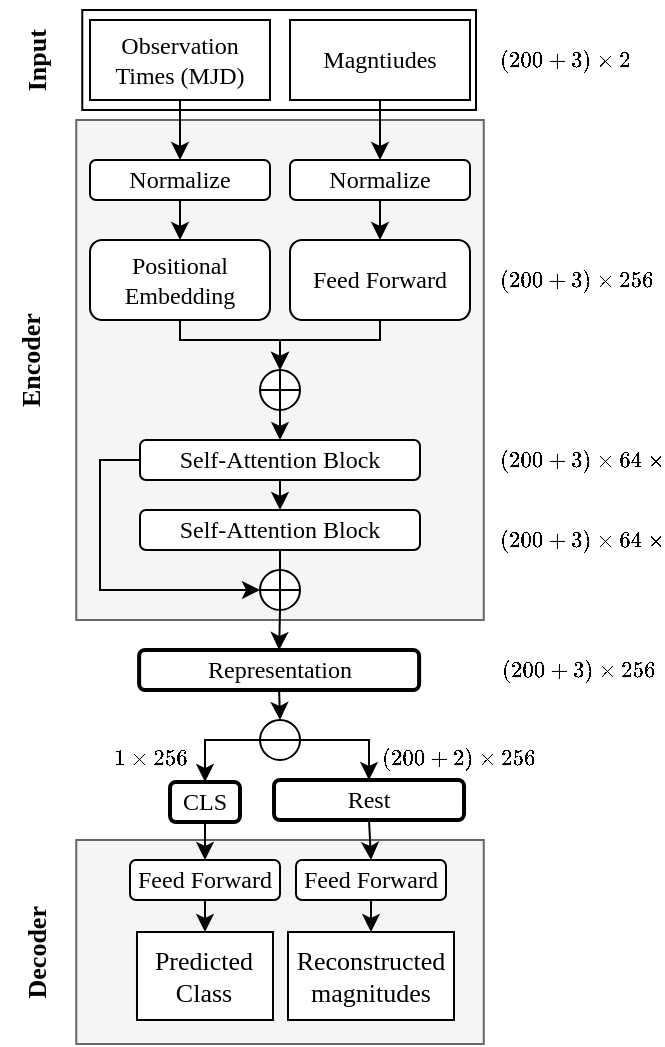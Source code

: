<mxfile version="20.5.3" type="github">
  <diagram id="W8CDuQxTGTZ4ej3YejX5" name="Page-1">
    <mxGraphModel dx="782" dy="448" grid="1" gridSize="10" guides="1" tooltips="1" connect="1" arrows="1" fold="1" page="1" pageScale="1" pageWidth="850" pageHeight="1100" math="1" shadow="0">
      <root>
        <mxCell id="0" />
        <mxCell id="1" parent="0" />
        <mxCell id="PnS1yGOj6jQM3zGKcHUd-1" value="" style="rounded=0;whiteSpace=wrap;html=1;fontFamily=Times New Roman;fillColor=#f5f5f5;strokeColor=#666666;fontColor=#333333;" vertex="1" parent="1">
          <mxGeometry x="163.13" y="590" width="203.75" height="102" as="geometry" />
        </mxCell>
        <mxCell id="PnS1yGOj6jQM3zGKcHUd-2" value="" style="rounded=0;whiteSpace=wrap;html=1;fontFamily=Times New Roman;fontSize=13;" vertex="1" parent="1">
          <mxGeometry x="166.13" y="175" width="196.87" height="50" as="geometry" />
        </mxCell>
        <mxCell id="PnS1yGOj6jQM3zGKcHUd-3" value="" style="rounded=0;whiteSpace=wrap;html=1;fontFamily=Times New Roman;fillColor=#f5f5f5;strokeColor=#666666;fontColor=#333333;" vertex="1" parent="1">
          <mxGeometry x="163.13" y="230" width="203.75" height="250" as="geometry" />
        </mxCell>
        <mxCell id="PnS1yGOj6jQM3zGKcHUd-4" style="edgeStyle=orthogonalEdgeStyle;rounded=0;orthogonalLoop=1;jettySize=auto;html=1;exitX=0.5;exitY=1;exitDx=0;exitDy=0;entryX=0.5;entryY=0;entryDx=0;entryDy=0;fontFamily=Times New Roman;" edge="1" parent="1" source="PnS1yGOj6jQM3zGKcHUd-5" target="PnS1yGOj6jQM3zGKcHUd-9">
          <mxGeometry relative="1" as="geometry" />
        </mxCell>
        <mxCell id="PnS1yGOj6jQM3zGKcHUd-5" value="Observation Times (MJD)" style="rounded=0;whiteSpace=wrap;html=1;fontFamily=Times New Roman;" vertex="1" parent="1">
          <mxGeometry x="170" y="180" width="90" height="40" as="geometry" />
        </mxCell>
        <mxCell id="PnS1yGOj6jQM3zGKcHUd-6" style="edgeStyle=orthogonalEdgeStyle;rounded=0;orthogonalLoop=1;jettySize=auto;html=1;exitX=0.5;exitY=1;exitDx=0;exitDy=0;entryX=0.5;entryY=0;entryDx=0;entryDy=0;fontFamily=Times New Roman;" edge="1" parent="1" source="PnS1yGOj6jQM3zGKcHUd-7" target="PnS1yGOj6jQM3zGKcHUd-11">
          <mxGeometry relative="1" as="geometry" />
        </mxCell>
        <mxCell id="PnS1yGOj6jQM3zGKcHUd-7" value="Magntiudes" style="rounded=0;whiteSpace=wrap;html=1;fontFamily=Times New Roman;" vertex="1" parent="1">
          <mxGeometry x="270" y="180" width="90" height="40" as="geometry" />
        </mxCell>
        <mxCell id="PnS1yGOj6jQM3zGKcHUd-8" style="edgeStyle=orthogonalEdgeStyle;rounded=0;orthogonalLoop=1;jettySize=auto;html=1;exitX=0.5;exitY=1;exitDx=0;exitDy=0;entryX=0.5;entryY=0;entryDx=0;entryDy=0;fontFamily=Times New Roman;" edge="1" parent="1" source="PnS1yGOj6jQM3zGKcHUd-9" target="PnS1yGOj6jQM3zGKcHUd-13">
          <mxGeometry relative="1" as="geometry" />
        </mxCell>
        <mxCell id="PnS1yGOj6jQM3zGKcHUd-9" value="Normalize" style="rounded=1;whiteSpace=wrap;html=1;fontFamily=Times New Roman;" vertex="1" parent="1">
          <mxGeometry x="170" y="250" width="90" height="20" as="geometry" />
        </mxCell>
        <mxCell id="PnS1yGOj6jQM3zGKcHUd-10" style="edgeStyle=orthogonalEdgeStyle;rounded=0;orthogonalLoop=1;jettySize=auto;html=1;exitX=0.5;exitY=1;exitDx=0;exitDy=0;entryX=0.5;entryY=0;entryDx=0;entryDy=0;fontFamily=Times New Roman;" edge="1" parent="1" source="PnS1yGOj6jQM3zGKcHUd-11" target="PnS1yGOj6jQM3zGKcHUd-15">
          <mxGeometry relative="1" as="geometry" />
        </mxCell>
        <mxCell id="PnS1yGOj6jQM3zGKcHUd-11" value="Normalize" style="rounded=1;whiteSpace=wrap;html=1;fontFamily=Times New Roman;" vertex="1" parent="1">
          <mxGeometry x="270" y="250" width="90" height="20" as="geometry" />
        </mxCell>
        <mxCell id="PnS1yGOj6jQM3zGKcHUd-12" style="edgeStyle=orthogonalEdgeStyle;rounded=0;orthogonalLoop=1;jettySize=auto;html=1;exitX=0.5;exitY=1;exitDx=0;exitDy=0;entryX=0.5;entryY=0;entryDx=0;entryDy=0;fontFamily=Times New Roman;" edge="1" parent="1" source="PnS1yGOj6jQM3zGKcHUd-13" target="PnS1yGOj6jQM3zGKcHUd-17">
          <mxGeometry relative="1" as="geometry">
            <Array as="points">
              <mxPoint x="215" y="340" />
              <mxPoint x="265" y="340" />
            </Array>
          </mxGeometry>
        </mxCell>
        <mxCell id="PnS1yGOj6jQM3zGKcHUd-13" value="Positional Embedding" style="rounded=1;whiteSpace=wrap;html=1;fontFamily=Times New Roman;" vertex="1" parent="1">
          <mxGeometry x="170" y="290" width="90" height="40" as="geometry" />
        </mxCell>
        <mxCell id="PnS1yGOj6jQM3zGKcHUd-14" style="edgeStyle=orthogonalEdgeStyle;rounded=0;orthogonalLoop=1;jettySize=auto;html=1;exitX=0.5;exitY=1;exitDx=0;exitDy=0;entryX=0.5;entryY=0;entryDx=0;entryDy=0;fontFamily=Times New Roman;" edge="1" parent="1" source="PnS1yGOj6jQM3zGKcHUd-15" target="PnS1yGOj6jQM3zGKcHUd-17">
          <mxGeometry relative="1" as="geometry">
            <Array as="points">
              <mxPoint x="315" y="340" />
              <mxPoint x="265" y="340" />
            </Array>
          </mxGeometry>
        </mxCell>
        <mxCell id="PnS1yGOj6jQM3zGKcHUd-15" value="Feed Forward" style="rounded=1;whiteSpace=wrap;html=1;fontFamily=Times New Roman;" vertex="1" parent="1">
          <mxGeometry x="270" y="290" width="90" height="40" as="geometry" />
        </mxCell>
        <mxCell id="PnS1yGOj6jQM3zGKcHUd-16" style="edgeStyle=orthogonalEdgeStyle;rounded=0;orthogonalLoop=1;jettySize=auto;html=1;exitX=0.5;exitY=1;exitDx=0;exitDy=0;entryX=0.5;entryY=0;entryDx=0;entryDy=0;fontFamily=Times New Roman;" edge="1" parent="1" source="PnS1yGOj6jQM3zGKcHUd-17" target="PnS1yGOj6jQM3zGKcHUd-19">
          <mxGeometry relative="1" as="geometry" />
        </mxCell>
        <mxCell id="PnS1yGOj6jQM3zGKcHUd-17" value="" style="shape=orEllipse;perimeter=ellipsePerimeter;whiteSpace=wrap;html=1;backgroundOutline=1;fontFamily=Times New Roman;fontStyle=0" vertex="1" parent="1">
          <mxGeometry x="255.01" y="355" width="20" height="20" as="geometry" />
        </mxCell>
        <mxCell id="PnS1yGOj6jQM3zGKcHUd-18" style="edgeStyle=orthogonalEdgeStyle;rounded=0;orthogonalLoop=1;jettySize=auto;html=1;exitX=0.5;exitY=1;exitDx=0;exitDy=0;entryX=0.5;entryY=0;entryDx=0;entryDy=0;fontFamily=Times New Roman;" edge="1" parent="1" source="PnS1yGOj6jQM3zGKcHUd-19" target="PnS1yGOj6jQM3zGKcHUd-21">
          <mxGeometry relative="1" as="geometry" />
        </mxCell>
        <mxCell id="PnS1yGOj6jQM3zGKcHUd-50" style="edgeStyle=orthogonalEdgeStyle;rounded=0;orthogonalLoop=1;jettySize=auto;html=1;exitX=0;exitY=0.5;exitDx=0;exitDy=0;entryX=0;entryY=0.5;entryDx=0;entryDy=0;" edge="1" parent="1" source="PnS1yGOj6jQM3zGKcHUd-19" target="PnS1yGOj6jQM3zGKcHUd-51">
          <mxGeometry relative="1" as="geometry">
            <mxPoint x="255.01" y="465" as="targetPoint" />
          </mxGeometry>
        </mxCell>
        <mxCell id="PnS1yGOj6jQM3zGKcHUd-19" value="Self-Attention Block" style="rounded=1;whiteSpace=wrap;html=1;fontFamily=Times New Roman;" vertex="1" parent="1">
          <mxGeometry x="195" y="390" width="140" height="20" as="geometry" />
        </mxCell>
        <mxCell id="PnS1yGOj6jQM3zGKcHUd-20" style="edgeStyle=orthogonalEdgeStyle;rounded=0;orthogonalLoop=1;jettySize=auto;html=1;exitX=0.5;exitY=1;exitDx=0;exitDy=0;entryX=0.5;entryY=0;entryDx=0;entryDy=0;fontFamily=Times New Roman;startArrow=none;" edge="1" parent="1" target="PnS1yGOj6jQM3zGKcHUd-23">
          <mxGeometry relative="1" as="geometry">
            <mxPoint x="265.01" y="475" as="sourcePoint" />
          </mxGeometry>
        </mxCell>
        <mxCell id="PnS1yGOj6jQM3zGKcHUd-21" value="Self-Attention Block" style="rounded=1;whiteSpace=wrap;html=1;fontFamily=Times New Roman;" vertex="1" parent="1">
          <mxGeometry x="195" y="425" width="140" height="20" as="geometry" />
        </mxCell>
        <mxCell id="PnS1yGOj6jQM3zGKcHUd-22" style="edgeStyle=orthogonalEdgeStyle;rounded=0;orthogonalLoop=1;jettySize=auto;html=1;exitX=0.5;exitY=1;exitDx=0;exitDy=0;entryX=0.5;entryY=0;entryDx=0;entryDy=0;" edge="1" parent="1" target="PnS1yGOj6jQM3zGKcHUd-41">
          <mxGeometry relative="1" as="geometry">
            <mxPoint x="264.56" y="515" as="sourcePoint" />
          </mxGeometry>
        </mxCell>
        <mxCell id="PnS1yGOj6jQM3zGKcHUd-23" value="Representation" style="rounded=1;whiteSpace=wrap;html=1;fontFamily=Times New Roman;strokeWidth=2;" vertex="1" parent="1">
          <mxGeometry x="194.56" y="495" width="140" height="20" as="geometry" />
        </mxCell>
        <mxCell id="PnS1yGOj6jQM3zGKcHUd-24" style="edgeStyle=orthogonalEdgeStyle;rounded=0;orthogonalLoop=1;jettySize=auto;html=1;exitX=0.5;exitY=1;exitDx=0;exitDy=0;entryX=0.5;entryY=0;entryDx=0;entryDy=0;" edge="1" parent="1" source="PnS1yGOj6jQM3zGKcHUd-25" target="PnS1yGOj6jQM3zGKcHUd-32">
          <mxGeometry relative="1" as="geometry" />
        </mxCell>
        <mxCell id="PnS1yGOj6jQM3zGKcHUd-25" value="Feed Forward" style="rounded=1;whiteSpace=wrap;html=1;fontFamily=Times New Roman;" vertex="1" parent="1">
          <mxGeometry x="273" y="600" width="75" height="20" as="geometry" />
        </mxCell>
        <mxCell id="PnS1yGOj6jQM3zGKcHUd-26" value="Encoder" style="text;html=1;strokeColor=none;fillColor=none;align=center;verticalAlign=middle;whiteSpace=wrap;rounded=0;rotation=-90;fontFamily=Times New Roman;fontSize=13;fontStyle=1" vertex="1" parent="1">
          <mxGeometry x="110" y="335" width="60" height="30" as="geometry" />
        </mxCell>
        <mxCell id="PnS1yGOj6jQM3zGKcHUd-27" value="Decoder" style="text;html=1;strokeColor=none;fillColor=none;align=center;verticalAlign=middle;whiteSpace=wrap;rounded=0;rotation=-90;fontFamily=Times New Roman;fontSize=13;fontStyle=1" vertex="1" parent="1">
          <mxGeometry x="113.13" y="631" width="60" height="30" as="geometry" />
        </mxCell>
        <mxCell id="PnS1yGOj6jQM3zGKcHUd-28" value="$$(200+3)\times 256$$" style="text;html=1;strokeColor=none;fillColor=none;align=center;verticalAlign=middle;whiteSpace=wrap;rounded=0;fontFamily=Times New Roman;fontSize=11;rotation=0;fontStyle=0" vertex="1" parent="1">
          <mxGeometry x="381" y="295" width="65" height="30" as="geometry" />
        </mxCell>
        <mxCell id="PnS1yGOj6jQM3zGKcHUd-29" value="$$(200+3)\times 64\times4$$" style="text;html=1;strokeColor=none;fillColor=none;align=center;verticalAlign=middle;whiteSpace=wrap;rounded=0;fontFamily=Times New Roman;fontSize=11;rotation=0;fontStyle=0" vertex="1" parent="1">
          <mxGeometry x="390" y="385" width="60" height="30" as="geometry" />
        </mxCell>
        <mxCell id="PnS1yGOj6jQM3zGKcHUd-30" value="$$(200+3)\times 256$$" style="text;html=1;strokeColor=none;fillColor=none;align=center;verticalAlign=middle;whiteSpace=wrap;rounded=0;fontFamily=Times New Roman;fontSize=11;rotation=0;fontStyle=0" vertex="1" parent="1">
          <mxGeometry x="383.5" y="490" width="60" height="30" as="geometry" />
        </mxCell>
        <mxCell id="PnS1yGOj6jQM3zGKcHUd-31" value="$$(200 + 3)\times 2$$" style="text;html=1;strokeColor=none;fillColor=none;align=center;verticalAlign=middle;whiteSpace=wrap;rounded=0;fontFamily=Times New Roman;fontSize=11;rotation=0;fontStyle=0" vertex="1" parent="1">
          <mxGeometry x="378" y="185" width="60" height="30" as="geometry" />
        </mxCell>
        <mxCell id="PnS1yGOj6jQM3zGKcHUd-32" value="Reconstructed magnitudes" style="rounded=0;whiteSpace=wrap;html=1;fontFamily=Times New Roman;fontSize=13;" vertex="1" parent="1">
          <mxGeometry x="269" y="636" width="83" height="44" as="geometry" />
        </mxCell>
        <mxCell id="PnS1yGOj6jQM3zGKcHUd-33" value="$$(200+3)\times 64\times4$$" style="text;html=1;strokeColor=none;fillColor=none;align=center;verticalAlign=middle;whiteSpace=wrap;rounded=0;fontFamily=Times New Roman;fontSize=11;rotation=0;fontStyle=0" vertex="1" parent="1">
          <mxGeometry x="390" y="425" width="60" height="30" as="geometry" />
        </mxCell>
        <mxCell id="PnS1yGOj6jQM3zGKcHUd-34" value="Input" style="text;html=1;strokeColor=none;fillColor=none;align=center;verticalAlign=middle;whiteSpace=wrap;rounded=0;rotation=-90;fontFamily=Times New Roman;fontSize=13;fontStyle=1" vertex="1" parent="1">
          <mxGeometry x="113.13" y="185" width="60" height="30" as="geometry" />
        </mxCell>
        <mxCell id="PnS1yGOj6jQM3zGKcHUd-35" style="edgeStyle=orthogonalEdgeStyle;rounded=0;orthogonalLoop=1;jettySize=auto;html=1;exitX=0.5;exitY=1;exitDx=0;exitDy=0;entryX=0.5;entryY=0;entryDx=0;entryDy=0;" edge="1" parent="1" source="PnS1yGOj6jQM3zGKcHUd-36" target="PnS1yGOj6jQM3zGKcHUd-45">
          <mxGeometry relative="1" as="geometry" />
        </mxCell>
        <mxCell id="PnS1yGOj6jQM3zGKcHUd-36" value="CLS" style="rounded=1;whiteSpace=wrap;html=1;fontFamily=Times New Roman;strokeWidth=2;" vertex="1" parent="1">
          <mxGeometry x="210" y="561" width="35" height="20" as="geometry" />
        </mxCell>
        <mxCell id="PnS1yGOj6jQM3zGKcHUd-37" style="edgeStyle=orthogonalEdgeStyle;rounded=0;orthogonalLoop=1;jettySize=auto;html=1;exitX=0.5;exitY=1;exitDx=0;exitDy=0;entryX=0.5;entryY=0;entryDx=0;entryDy=0;" edge="1" parent="1" source="PnS1yGOj6jQM3zGKcHUd-38" target="PnS1yGOj6jQM3zGKcHUd-25">
          <mxGeometry relative="1" as="geometry" />
        </mxCell>
        <mxCell id="PnS1yGOj6jQM3zGKcHUd-38" value="Rest" style="rounded=1;whiteSpace=wrap;html=1;fontFamily=Times New Roman;strokeWidth=2;" vertex="1" parent="1">
          <mxGeometry x="262.01" y="560" width="95" height="20" as="geometry" />
        </mxCell>
        <mxCell id="PnS1yGOj6jQM3zGKcHUd-39" style="edgeStyle=orthogonalEdgeStyle;rounded=0;orthogonalLoop=1;jettySize=auto;html=1;exitX=0;exitY=0.5;exitDx=0;exitDy=0;" edge="1" parent="1" source="PnS1yGOj6jQM3zGKcHUd-41" target="PnS1yGOj6jQM3zGKcHUd-36">
          <mxGeometry relative="1" as="geometry" />
        </mxCell>
        <mxCell id="PnS1yGOj6jQM3zGKcHUd-40" style="edgeStyle=orthogonalEdgeStyle;rounded=0;orthogonalLoop=1;jettySize=auto;html=1;exitX=1;exitY=0.5;exitDx=0;exitDy=0;entryX=0.5;entryY=0;entryDx=0;entryDy=0;" edge="1" parent="1" source="PnS1yGOj6jQM3zGKcHUd-41" target="PnS1yGOj6jQM3zGKcHUd-38">
          <mxGeometry relative="1" as="geometry" />
        </mxCell>
        <mxCell id="PnS1yGOj6jQM3zGKcHUd-41" value="" style="shape=lineEllipse;perimeter=ellipsePerimeter;whiteSpace=wrap;html=1;backgroundOutline=1;" vertex="1" parent="1">
          <mxGeometry x="255.01" y="530" width="20" height="20" as="geometry" />
        </mxCell>
        <mxCell id="PnS1yGOj6jQM3zGKcHUd-42" value="$$(200+2)\times 256$$" style="text;html=1;strokeColor=none;fillColor=none;align=center;verticalAlign=middle;whiteSpace=wrap;rounded=0;fontFamily=Times New Roman;fontSize=11;rotation=0;fontStyle=0" vertex="1" parent="1">
          <mxGeometry x="324" y="534" width="60" height="30" as="geometry" />
        </mxCell>
        <mxCell id="PnS1yGOj6jQM3zGKcHUd-43" value="$$1\times 256$$" style="text;html=1;strokeColor=none;fillColor=none;align=center;verticalAlign=middle;whiteSpace=wrap;rounded=0;fontFamily=Times New Roman;fontSize=11;rotation=0;fontStyle=0" vertex="1" parent="1">
          <mxGeometry x="170" y="534" width="60" height="30" as="geometry" />
        </mxCell>
        <mxCell id="PnS1yGOj6jQM3zGKcHUd-44" style="edgeStyle=orthogonalEdgeStyle;rounded=0;orthogonalLoop=1;jettySize=auto;html=1;exitX=0.5;exitY=1;exitDx=0;exitDy=0;entryX=0.5;entryY=0;entryDx=0;entryDy=0;" edge="1" parent="1" source="PnS1yGOj6jQM3zGKcHUd-45" target="PnS1yGOj6jQM3zGKcHUd-46">
          <mxGeometry relative="1" as="geometry" />
        </mxCell>
        <mxCell id="PnS1yGOj6jQM3zGKcHUd-45" value="Feed Forward" style="rounded=1;whiteSpace=wrap;html=1;fontFamily=Times New Roman;" vertex="1" parent="1">
          <mxGeometry x="190" y="600" width="75" height="20" as="geometry" />
        </mxCell>
        <mxCell id="PnS1yGOj6jQM3zGKcHUd-46" value="&lt;div&gt;Predicted &lt;br&gt;&lt;/div&gt;&lt;div&gt;Class&lt;/div&gt;" style="rounded=0;whiteSpace=wrap;html=1;fontFamily=Times New Roman;fontSize=13;" vertex="1" parent="1">
          <mxGeometry x="193.49" y="636" width="68.01" height="44" as="geometry" />
        </mxCell>
        <mxCell id="PnS1yGOj6jQM3zGKcHUd-49" value="" style="edgeStyle=orthogonalEdgeStyle;rounded=0;orthogonalLoop=1;jettySize=auto;html=1;exitX=0.5;exitY=1;exitDx=0;exitDy=0;entryX=0.5;entryY=0;entryDx=0;entryDy=0;fontFamily=Times New Roman;endArrow=none;startArrow=none;" edge="1" parent="1" source="PnS1yGOj6jQM3zGKcHUd-51">
          <mxGeometry relative="1" as="geometry">
            <mxPoint x="265" y="445" as="sourcePoint" />
            <mxPoint x="265.01" y="455" as="targetPoint" />
          </mxGeometry>
        </mxCell>
        <mxCell id="PnS1yGOj6jQM3zGKcHUd-51" value="" style="shape=orEllipse;perimeter=ellipsePerimeter;whiteSpace=wrap;html=1;backgroundOutline=1;" vertex="1" parent="1">
          <mxGeometry x="255.01" y="455" width="20" height="20" as="geometry" />
        </mxCell>
        <mxCell id="PnS1yGOj6jQM3zGKcHUd-52" value="" style="edgeStyle=orthogonalEdgeStyle;rounded=0;orthogonalLoop=1;jettySize=auto;html=1;exitX=0.5;exitY=1;exitDx=0;exitDy=0;entryX=0.5;entryY=0;entryDx=0;entryDy=0;fontFamily=Times New Roman;endArrow=none;" edge="1" parent="1" source="PnS1yGOj6jQM3zGKcHUd-21" target="PnS1yGOj6jQM3zGKcHUd-51">
          <mxGeometry relative="1" as="geometry">
            <mxPoint x="265" y="445" as="sourcePoint" />
            <mxPoint x="265.01" y="455" as="targetPoint" />
          </mxGeometry>
        </mxCell>
      </root>
    </mxGraphModel>
  </diagram>
</mxfile>
